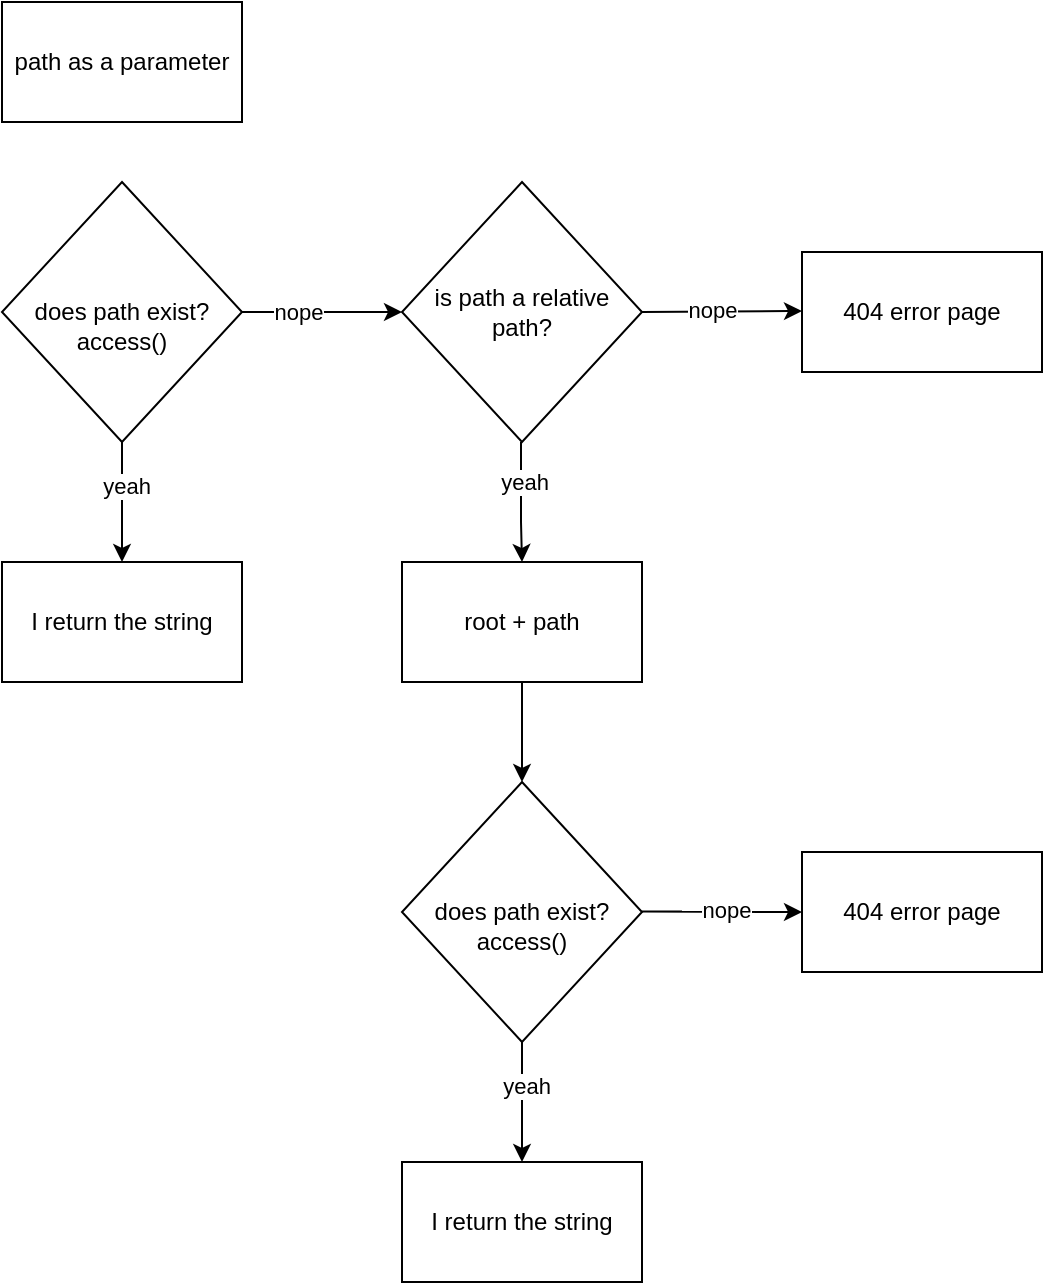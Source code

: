 <mxfile version="21.0.2"><diagram name="Page-1" id="7RhwKF3sr0Hakxd1cg9y"><mxGraphModel dx="2292" dy="1078" grid="1" gridSize="10" guides="1" tooltips="1" connect="1" arrows="1" fold="1" page="1" pageScale="1" pageWidth="827" pageHeight="1169" math="0" shadow="0"><root><mxCell id="0"/><mxCell id="1" parent="0"/><mxCell id="uKVptVbn1qNWhbfUqZ0S-1" value="path as a parameter" style="rounded=0;whiteSpace=wrap;html=1;" vertex="1" parent="1"><mxGeometry x="100" y="240" width="120" height="60" as="geometry"/></mxCell><mxCell id="uKVptVbn1qNWhbfUqZ0S-7" value="" style="edgeStyle=orthogonalEdgeStyle;rounded=0;orthogonalLoop=1;jettySize=auto;html=1;" edge="1" parent="1" source="uKVptVbn1qNWhbfUqZ0S-3"><mxGeometry relative="1" as="geometry"><mxPoint x="300" y="395" as="targetPoint"/></mxGeometry></mxCell><mxCell id="uKVptVbn1qNWhbfUqZ0S-11" value="nope" style="edgeLabel;html=1;align=center;verticalAlign=middle;resizable=0;points=[];" vertex="1" connectable="0" parent="uKVptVbn1qNWhbfUqZ0S-7"><mxGeometry x="-0.3" y="-4" relative="1" as="geometry"><mxPoint y="-4" as="offset"/></mxGeometry></mxCell><mxCell id="uKVptVbn1qNWhbfUqZ0S-8" style="edgeStyle=orthogonalEdgeStyle;rounded=0;orthogonalLoop=1;jettySize=auto;html=1;entryX=0.5;entryY=0;entryDx=0;entryDy=0;" edge="1" parent="1" source="uKVptVbn1qNWhbfUqZ0S-3" target="uKVptVbn1qNWhbfUqZ0S-4"><mxGeometry relative="1" as="geometry"/></mxCell><mxCell id="uKVptVbn1qNWhbfUqZ0S-10" value="yeah" style="edgeLabel;html=1;align=center;verticalAlign=middle;resizable=0;points=[];" vertex="1" connectable="0" parent="uKVptVbn1qNWhbfUqZ0S-8"><mxGeometry x="-0.267" y="2" relative="1" as="geometry"><mxPoint as="offset"/></mxGeometry></mxCell><mxCell id="uKVptVbn1qNWhbfUqZ0S-3" value="&lt;div&gt;&lt;br&gt;&lt;/div&gt;&lt;div&gt;does path exist?&lt;/div&gt;&lt;div&gt;access()&lt;br&gt;&lt;/div&gt;" style="rhombus;whiteSpace=wrap;html=1;" vertex="1" parent="1"><mxGeometry x="100" y="330" width="120" height="130" as="geometry"/></mxCell><mxCell id="uKVptVbn1qNWhbfUqZ0S-4" value="I return the string" style="rounded=0;whiteSpace=wrap;html=1;" vertex="1" parent="1"><mxGeometry x="100" y="520" width="120" height="60" as="geometry"/></mxCell><mxCell id="uKVptVbn1qNWhbfUqZ0S-13" value="&lt;div&gt;is path a relative&lt;/div&gt;&lt;div&gt;path?&lt;/div&gt;" style="rhombus;whiteSpace=wrap;html=1;" vertex="1" parent="1"><mxGeometry x="300" y="330" width="120" height="130" as="geometry"/></mxCell><mxCell id="uKVptVbn1qNWhbfUqZ0S-27" value="" style="edgeStyle=orthogonalEdgeStyle;rounded=0;orthogonalLoop=1;jettySize=auto;html=1;" edge="1" parent="1" source="uKVptVbn1qNWhbfUqZ0S-14" target="uKVptVbn1qNWhbfUqZ0S-25"><mxGeometry relative="1" as="geometry"/></mxCell><mxCell id="uKVptVbn1qNWhbfUqZ0S-14" value="root + path" style="rounded=0;whiteSpace=wrap;html=1;" vertex="1" parent="1"><mxGeometry x="300" y="520" width="120" height="60" as="geometry"/></mxCell><mxCell id="uKVptVbn1qNWhbfUqZ0S-18" value="" style="endArrow=classic;html=1;rounded=0;exitX=1;exitY=0.5;exitDx=0;exitDy=0;" edge="1" parent="1" source="uKVptVbn1qNWhbfUqZ0S-13"><mxGeometry width="50" height="50" relative="1" as="geometry"><mxPoint x="430" y="395" as="sourcePoint"/><mxPoint x="500" y="394.5" as="targetPoint"/></mxGeometry></mxCell><mxCell id="uKVptVbn1qNWhbfUqZ0S-19" value="nope" style="edgeLabel;html=1;align=center;verticalAlign=middle;resizable=0;points=[];" vertex="1" connectable="0" parent="uKVptVbn1qNWhbfUqZ0S-18"><mxGeometry x="-0.143" y="2" relative="1" as="geometry"><mxPoint y="1" as="offset"/></mxGeometry></mxCell><mxCell id="uKVptVbn1qNWhbfUqZ0S-20" style="edgeStyle=orthogonalEdgeStyle;rounded=0;orthogonalLoop=1;jettySize=auto;html=1;entryX=0.5;entryY=0;entryDx=0;entryDy=0;" edge="1" parent="1" target="uKVptVbn1qNWhbfUqZ0S-14"><mxGeometry relative="1" as="geometry"><mxPoint x="359.5" y="460" as="sourcePoint"/><mxPoint x="560" y="525" as="targetPoint"/><Array as="points"><mxPoint x="360" y="500"/><mxPoint x="360" y="500"/></Array></mxGeometry></mxCell><mxCell id="uKVptVbn1qNWhbfUqZ0S-21" value="yeah" style="edgeLabel;html=1;align=center;verticalAlign=middle;resizable=0;points=[];" vertex="1" connectable="0" parent="uKVptVbn1qNWhbfUqZ0S-20"><mxGeometry x="-0.267" y="2" relative="1" as="geometry"><mxPoint x="-1" y="-2" as="offset"/></mxGeometry></mxCell><mxCell id="uKVptVbn1qNWhbfUqZ0S-23" style="edgeStyle=orthogonalEdgeStyle;rounded=0;orthogonalLoop=1;jettySize=auto;html=1;entryX=0.5;entryY=0;entryDx=0;entryDy=0;" edge="1" source="uKVptVbn1qNWhbfUqZ0S-25" target="uKVptVbn1qNWhbfUqZ0S-26" parent="1"><mxGeometry relative="1" as="geometry"/></mxCell><mxCell id="uKVptVbn1qNWhbfUqZ0S-24" value="yeah" style="edgeLabel;html=1;align=center;verticalAlign=middle;resizable=0;points=[];" vertex="1" connectable="0" parent="uKVptVbn1qNWhbfUqZ0S-23"><mxGeometry x="-0.267" y="2" relative="1" as="geometry"><mxPoint as="offset"/></mxGeometry></mxCell><mxCell id="uKVptVbn1qNWhbfUqZ0S-25" value="&lt;div&gt;&lt;br&gt;&lt;/div&gt;&lt;div&gt;does path exist?&lt;/div&gt;&lt;div&gt;access()&lt;/div&gt;" style="rhombus;whiteSpace=wrap;html=1;" vertex="1" parent="1"><mxGeometry x="300" y="630" width="120" height="130" as="geometry"/></mxCell><mxCell id="uKVptVbn1qNWhbfUqZ0S-26" value="I return the string" style="rounded=0;whiteSpace=wrap;html=1;" vertex="1" parent="1"><mxGeometry x="300" y="820" width="120" height="60" as="geometry"/></mxCell><mxCell id="uKVptVbn1qNWhbfUqZ0S-28" value="" style="endArrow=classic;html=1;rounded=0;exitX=1;exitY=0.5;exitDx=0;exitDy=0;entryX=0;entryY=0.5;entryDx=0;entryDy=0;" edge="1" parent="1" target="uKVptVbn1qNWhbfUqZ0S-31"><mxGeometry width="50" height="50" relative="1" as="geometry"><mxPoint x="440" y="694.78" as="sourcePoint"/><mxPoint x="490" y="694.5" as="targetPoint"/><Array as="points"><mxPoint x="420" y="694.78"/></Array></mxGeometry></mxCell><mxCell id="uKVptVbn1qNWhbfUqZ0S-29" value="nope" style="edgeLabel;html=1;align=center;verticalAlign=middle;resizable=0;points=[];" vertex="1" connectable="0" parent="uKVptVbn1qNWhbfUqZ0S-28"><mxGeometry x="-0.143" y="2" relative="1" as="geometry"><mxPoint x="19" y="1" as="offset"/></mxGeometry></mxCell><mxCell id="uKVptVbn1qNWhbfUqZ0S-30" value="404 error page" style="rounded=0;whiteSpace=wrap;html=1;" vertex="1" parent="1"><mxGeometry x="500" y="365" width="120" height="60" as="geometry"/></mxCell><mxCell id="uKVptVbn1qNWhbfUqZ0S-31" value="404 error page" style="rounded=0;whiteSpace=wrap;html=1;" vertex="1" parent="1"><mxGeometry x="500" y="665" width="120" height="60" as="geometry"/></mxCell></root></mxGraphModel></diagram></mxfile>